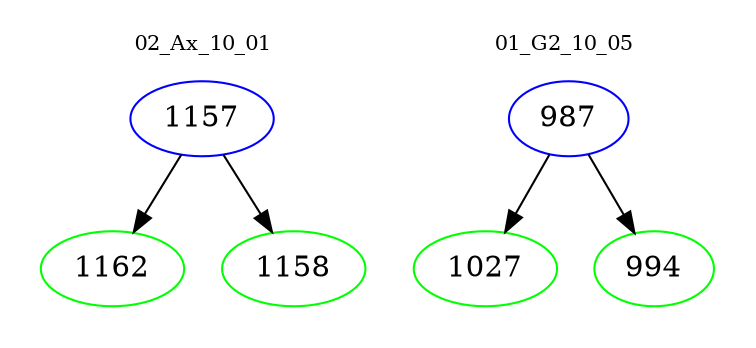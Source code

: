 digraph{
subgraph cluster_0 {
color = white
label = "02_Ax_10_01";
fontsize=10;
T0_1157 [label="1157", color="blue"]
T0_1157 -> T0_1162 [color="black"]
T0_1162 [label="1162", color="green"]
T0_1157 -> T0_1158 [color="black"]
T0_1158 [label="1158", color="green"]
}
subgraph cluster_1 {
color = white
label = "01_G2_10_05";
fontsize=10;
T1_987 [label="987", color="blue"]
T1_987 -> T1_1027 [color="black"]
T1_1027 [label="1027", color="green"]
T1_987 -> T1_994 [color="black"]
T1_994 [label="994", color="green"]
}
}
